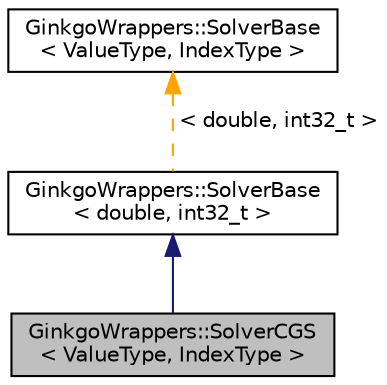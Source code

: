 digraph "GinkgoWrappers::SolverCGS&lt; ValueType, IndexType &gt;"
{
 // LATEX_PDF_SIZE
  edge [fontname="Helvetica",fontsize="10",labelfontname="Helvetica",labelfontsize="10"];
  node [fontname="Helvetica",fontsize="10",shape=record];
  Node1 [label="GinkgoWrappers::SolverCGS\l\< ValueType, IndexType \>",height=0.2,width=0.4,color="black", fillcolor="grey75", style="filled", fontcolor="black",tooltip=" "];
  Node2 -> Node1 [dir="back",color="midnightblue",fontsize="10",style="solid",fontname="Helvetica"];
  Node2 [label="GinkgoWrappers::SolverBase\l\< double, int32_t \>",height=0.2,width=0.4,color="black", fillcolor="white", style="filled",URL="$classGinkgoWrappers_1_1SolverBase.html",tooltip=" "];
  Node3 -> Node2 [dir="back",color="orange",fontsize="10",style="dashed",label=" \< double, int32_t \>" ,fontname="Helvetica"];
  Node3 [label="GinkgoWrappers::SolverBase\l\< ValueType, IndexType \>",height=0.2,width=0.4,color="black", fillcolor="white", style="filled",URL="$classGinkgoWrappers_1_1SolverBase.html",tooltip=" "];
}
